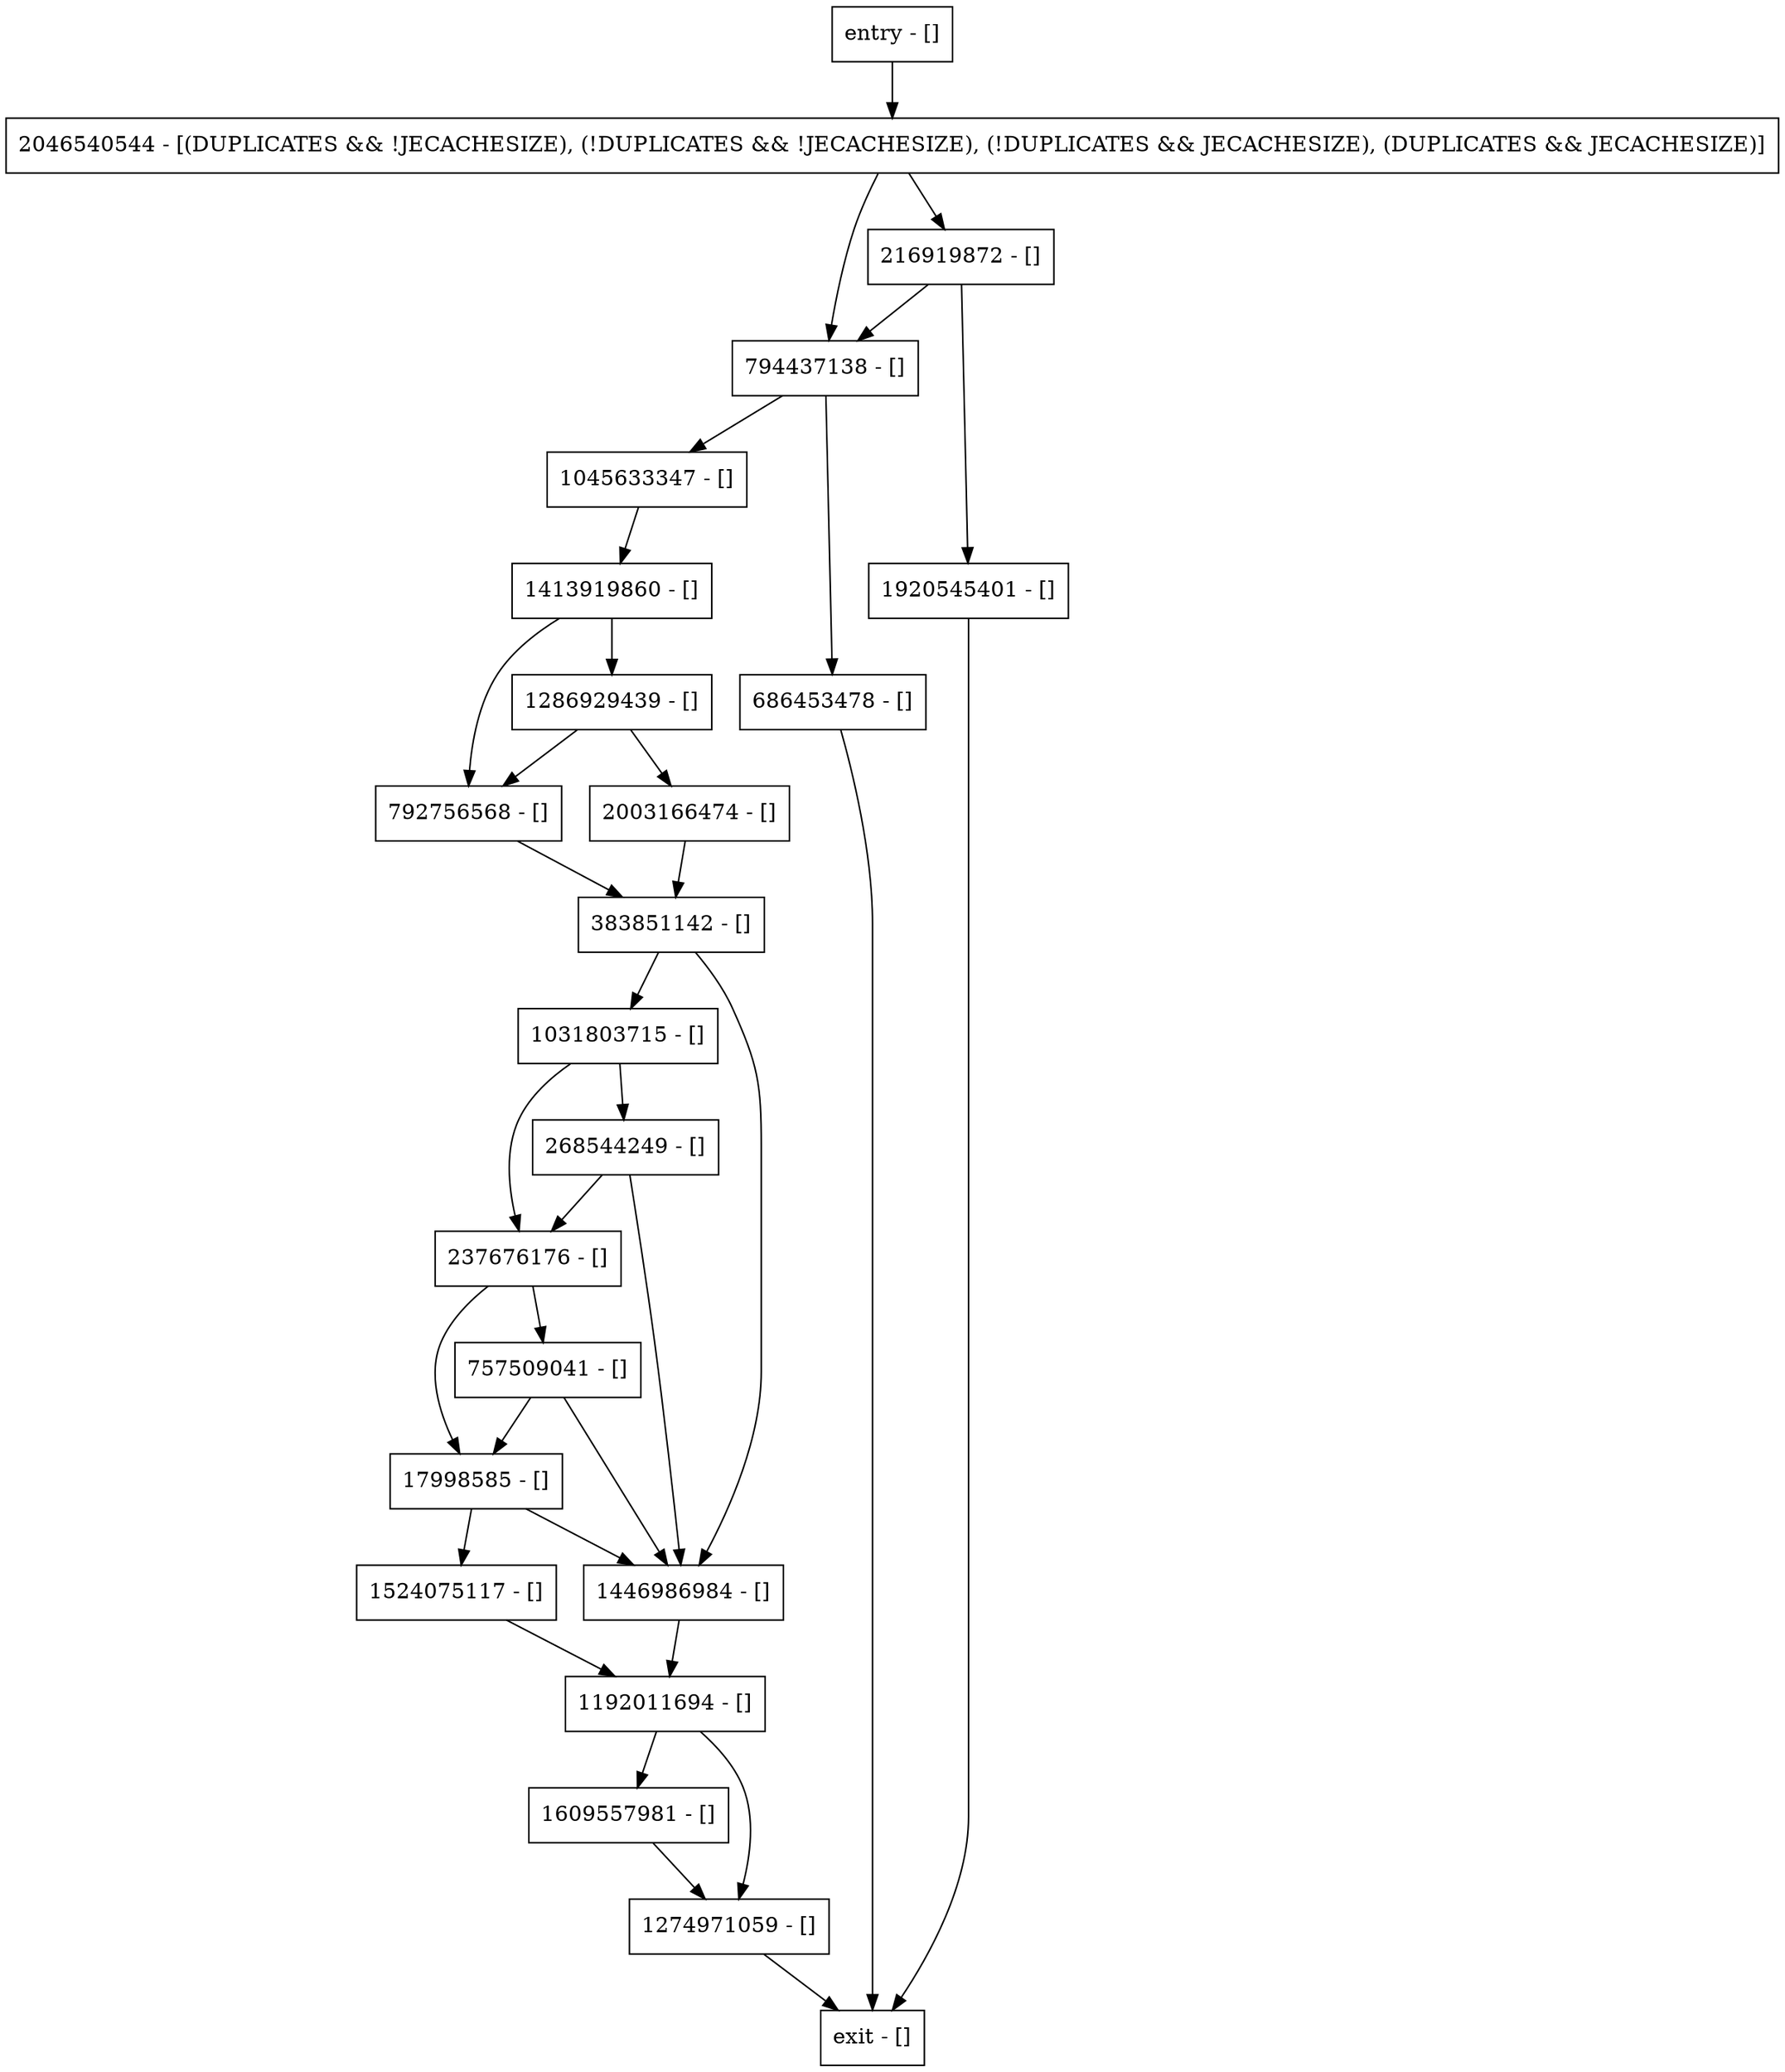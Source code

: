 digraph init {
node [shape=record];
1031803715 [label="1031803715 - []"];
792756568 [label="792756568 - []"];
1609557981 [label="1609557981 - []"];
1286929439 [label="1286929439 - []"];
237676176 [label="237676176 - []"];
1413919860 [label="1413919860 - []"];
1274971059 [label="1274971059 - []"];
1192011694 [label="1192011694 - []"];
794437138 [label="794437138 - []"];
1524075117 [label="1524075117 - []"];
216919872 [label="216919872 - []"];
757509041 [label="757509041 - []"];
entry [label="entry - []"];
exit [label="exit - []"];
1920545401 [label="1920545401 - []"];
17998585 [label="17998585 - []"];
2003166474 [label="2003166474 - []"];
1446986984 [label="1446986984 - []"];
268544249 [label="268544249 - []"];
1045633347 [label="1045633347 - []"];
686453478 [label="686453478 - []"];
2046540544 [label="2046540544 - [(DUPLICATES && !JECACHESIZE), (!DUPLICATES && !JECACHESIZE), (!DUPLICATES && JECACHESIZE), (DUPLICATES && JECACHESIZE)]"];
383851142 [label="383851142 - []"];
entry;
exit;
1031803715 -> 268544249;
1031803715 -> 237676176;
792756568 -> 383851142;
1609557981 -> 1274971059;
1286929439 -> 792756568;
1286929439 -> 2003166474;
237676176 -> 757509041;
237676176 -> 17998585;
1413919860 -> 792756568;
1413919860 -> 1286929439;
1274971059 -> exit;
1192011694 -> 1609557981;
1192011694 -> 1274971059;
794437138 -> 1045633347;
794437138 -> 686453478;
1524075117 -> 1192011694;
216919872 -> 1920545401;
216919872 -> 794437138;
757509041 -> 17998585;
757509041 -> 1446986984;
entry -> 2046540544;
1920545401 -> exit;
17998585 -> 1446986984;
17998585 -> 1524075117;
2003166474 -> 383851142;
1446986984 -> 1192011694;
268544249 -> 1446986984;
268544249 -> 237676176;
1045633347 -> 1413919860;
686453478 -> exit;
2046540544 -> 216919872;
2046540544 -> 794437138;
383851142 -> 1031803715;
383851142 -> 1446986984;
}

